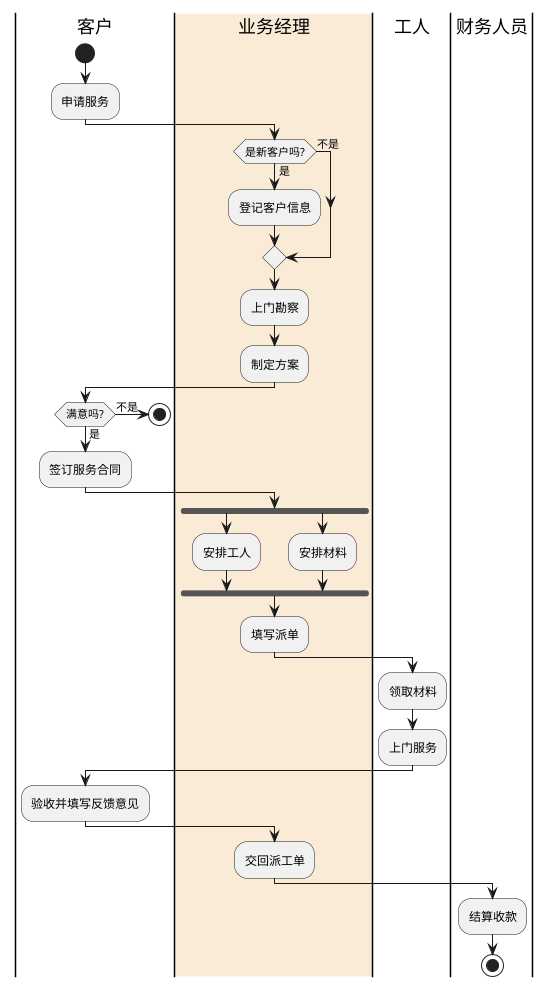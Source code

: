 @startuml
|客户|
start
:申请服务;
|#AntiqueWhite|业务经理|
     if (是新客户吗?) then (是)
           :登记客户信息;
     else(不是)
     endif
:上门勘察;
:制定方案;
|客户|
 if (满意吗?) then (是)
           :签订服务合同;
     else(不是)
     stop
     endif
|业务经理|
fork
	:安排工人;
fork again
	:安排材料;
	end fork
:填写派单;
|工人|
:领取材料;
:上门服务;
|客户|
:验收并填写反馈意见;
|业务经理|
:交回派工单;
|财务人员|
:结算收款;
stop
@enduml